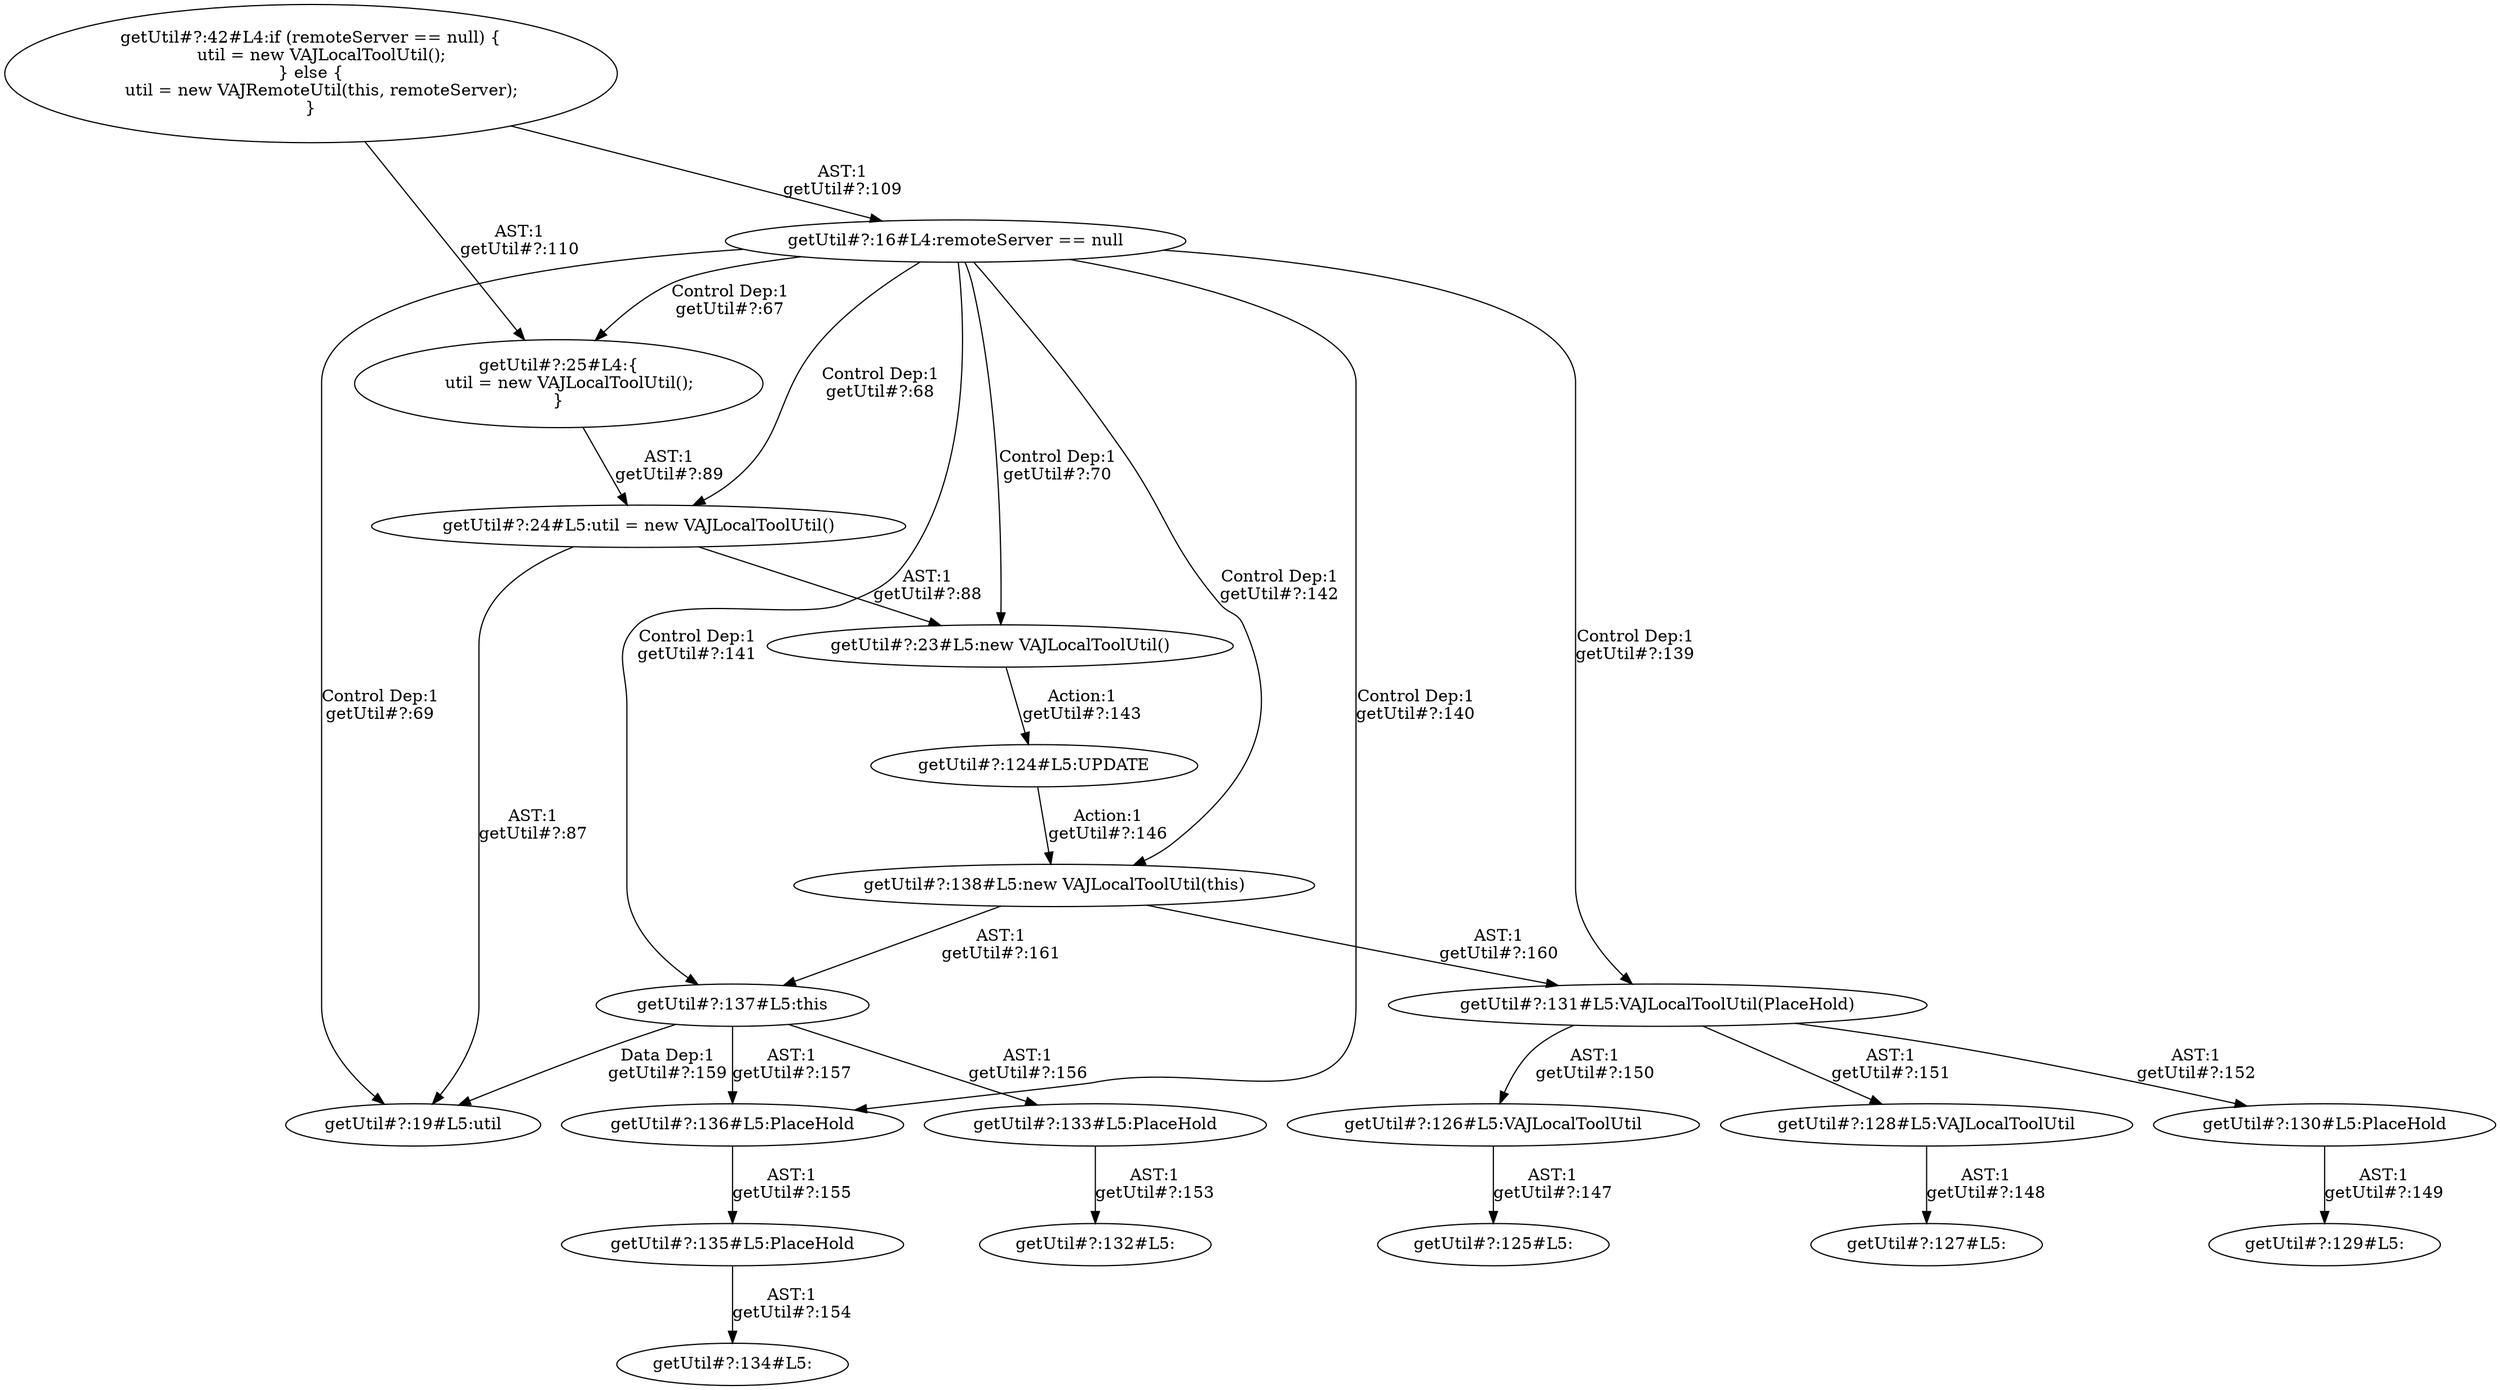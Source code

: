 digraph "Pattern" {
0 [label="getUtil#?:124#L5:UPDATE" shape=ellipse]
1 [label="getUtil#?:23#L5:new VAJLocalToolUtil()" shape=ellipse]
2 [label="getUtil#?:16#L4:remoteServer == null" shape=ellipse]
3 [label="getUtil#?:42#L4:if (remoteServer == null) \{
    util = new VAJLocalToolUtil();
\} else \{
    util = new VAJRemoteUtil(this, remoteServer);
\}" shape=ellipse]
4 [label="getUtil#?:25#L4:\{
    util = new VAJLocalToolUtil();
\}" shape=ellipse]
5 [label="getUtil#?:24#L5:util = new VAJLocalToolUtil()" shape=ellipse]
6 [label="getUtil#?:19#L5:util" shape=ellipse]
7 [label="getUtil#?:137#L5:this" shape=ellipse]
8 [label="getUtil#?:133#L5:PlaceHold" shape=ellipse]
9 [label="getUtil#?:132#L5:" shape=ellipse]
10 [label="getUtil#?:136#L5:PlaceHold" shape=ellipse]
11 [label="getUtil#?:135#L5:PlaceHold" shape=ellipse]
12 [label="getUtil#?:134#L5:" shape=ellipse]
13 [label="getUtil#?:131#L5:VAJLocalToolUtil(PlaceHold)" shape=ellipse]
14 [label="getUtil#?:126#L5:VAJLocalToolUtil" shape=ellipse]
15 [label="getUtil#?:125#L5:" shape=ellipse]
16 [label="getUtil#?:128#L5:VAJLocalToolUtil" shape=ellipse]
17 [label="getUtil#?:127#L5:" shape=ellipse]
18 [label="getUtil#?:130#L5:PlaceHold" shape=ellipse]
19 [label="getUtil#?:129#L5:" shape=ellipse]
20 [label="getUtil#?:138#L5:new VAJLocalToolUtil(this)" shape=ellipse]
0 -> 20 [label="Action:1
getUtil#?:146"];
1 -> 0 [label="Action:1
getUtil#?:143"];
2 -> 1 [label="Control Dep:1
getUtil#?:70"];
2 -> 4 [label="Control Dep:1
getUtil#?:67"];
2 -> 5 [label="Control Dep:1
getUtil#?:68"];
2 -> 6 [label="Control Dep:1
getUtil#?:69"];
2 -> 13 [label="Control Dep:1
getUtil#?:139"];
2 -> 10 [label="Control Dep:1
getUtil#?:140"];
2 -> 7 [label="Control Dep:1
getUtil#?:141"];
2 -> 20 [label="Control Dep:1
getUtil#?:142"];
3 -> 2 [label="AST:1
getUtil#?:109"];
3 -> 4 [label="AST:1
getUtil#?:110"];
4 -> 5 [label="AST:1
getUtil#?:89"];
5 -> 1 [label="AST:1
getUtil#?:88"];
5 -> 6 [label="AST:1
getUtil#?:87"];
7 -> 6 [label="Data Dep:1
getUtil#?:159"];
7 -> 8 [label="AST:1
getUtil#?:156"];
7 -> 10 [label="AST:1
getUtil#?:157"];
8 -> 9 [label="AST:1
getUtil#?:153"];
10 -> 11 [label="AST:1
getUtil#?:155"];
11 -> 12 [label="AST:1
getUtil#?:154"];
13 -> 14 [label="AST:1
getUtil#?:150"];
13 -> 16 [label="AST:1
getUtil#?:151"];
13 -> 18 [label="AST:1
getUtil#?:152"];
14 -> 15 [label="AST:1
getUtil#?:147"];
16 -> 17 [label="AST:1
getUtil#?:148"];
18 -> 19 [label="AST:1
getUtil#?:149"];
20 -> 7 [label="AST:1
getUtil#?:161"];
20 -> 13 [label="AST:1
getUtil#?:160"];
}